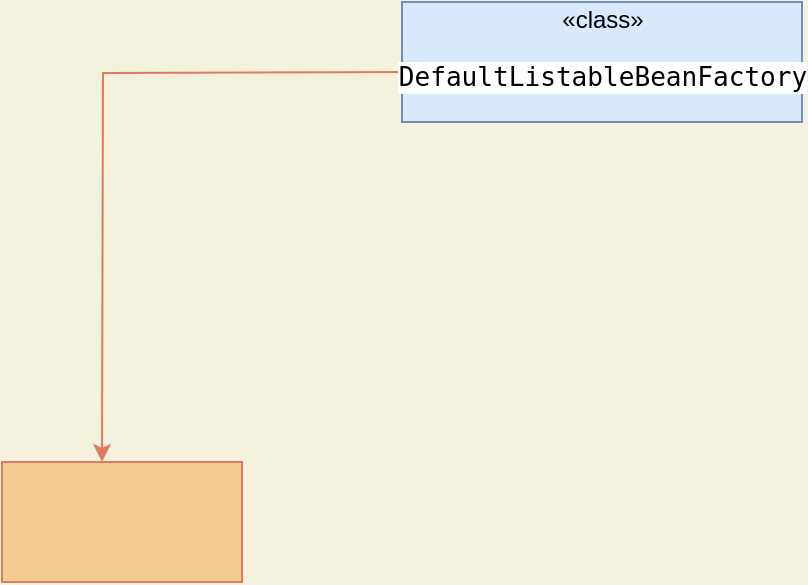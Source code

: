 <mxfile version="20.3.0" type="github">
  <diagram id="b4QS8AzE71y9KJXJqie6" name="第 1 页">
    <mxGraphModel dx="921" dy="505" grid="1" gridSize="10" guides="1" tooltips="1" connect="1" arrows="1" fold="1" page="1" pageScale="1" pageWidth="827" pageHeight="1169" background="#F4F1DE" math="0" shadow="0">
      <root>
        <mxCell id="0" />
        <mxCell id="1" parent="0" />
        <mxCell id="mhQiujRXApvYBwxwYqwX-3" style="edgeStyle=orthogonalEdgeStyle;rounded=0;orthogonalLoop=1;jettySize=auto;html=1;exitX=0;exitY=0.5;exitDx=0;exitDy=0;fontFamily=Helvetica;fontColor=#393C56;labelBackgroundColor=#F4F1DE;strokeColor=#E07A5F;" edge="1" parent="1">
          <mxGeometry relative="1" as="geometry">
            <mxPoint x="100" y="320" as="targetPoint" />
            <mxPoint x="260" y="125" as="sourcePoint" />
          </mxGeometry>
        </mxCell>
        <mxCell id="mhQiujRXApvYBwxwYqwX-4" value="" style="rounded=0;whiteSpace=wrap;html=1;fontFamily=Helvetica;fontColor=#393C56;fillColor=#F2CC8F;strokeColor=#E07A5F;" vertex="1" parent="1">
          <mxGeometry x="50" y="320" width="120" height="60" as="geometry" />
        </mxCell>
        <mxCell id="mhQiujRXApvYBwxwYqwX-25" value="«class»&lt;br&gt;&lt;pre style=&quot;background-color:#ffffff;color:#000000;font-family:&#39;JetBrains Mono&#39;,monospace;font-size:9.8pt;&quot;&gt;DefaultListableBeanFactory&lt;/pre&gt;" style="html=1;strokeColor=#6c8ebf;fillColor=#dae8fc;" vertex="1" parent="1">
          <mxGeometry x="250" y="90" width="200" height="60" as="geometry" />
        </mxCell>
      </root>
    </mxGraphModel>
  </diagram>
</mxfile>
